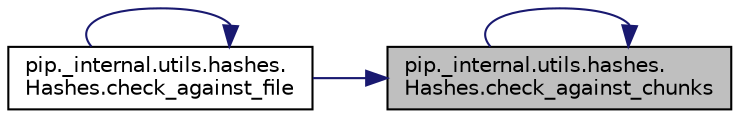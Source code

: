 digraph "pip._internal.utils.hashes.Hashes.check_against_chunks"
{
 // LATEX_PDF_SIZE
  edge [fontname="Helvetica",fontsize="10",labelfontname="Helvetica",labelfontsize="10"];
  node [fontname="Helvetica",fontsize="10",shape=record];
  rankdir="RL";
  Node1 [label="pip._internal.utils.hashes.\lHashes.check_against_chunks",height=0.2,width=0.4,color="black", fillcolor="grey75", style="filled", fontcolor="black",tooltip=" "];
  Node1 -> Node1 [dir="back",color="midnightblue",fontsize="10",style="solid",fontname="Helvetica"];
  Node1 -> Node2 [dir="back",color="midnightblue",fontsize="10",style="solid",fontname="Helvetica"];
  Node2 [label="pip._internal.utils.hashes.\lHashes.check_against_file",height=0.2,width=0.4,color="black", fillcolor="white", style="filled",URL="$de/def/classpip_1_1__internal_1_1utils_1_1hashes_1_1_hashes.html#aab5e39baacd108071283d35849e7ebce",tooltip=" "];
  Node2 -> Node2 [dir="back",color="midnightblue",fontsize="10",style="solid",fontname="Helvetica"];
}
